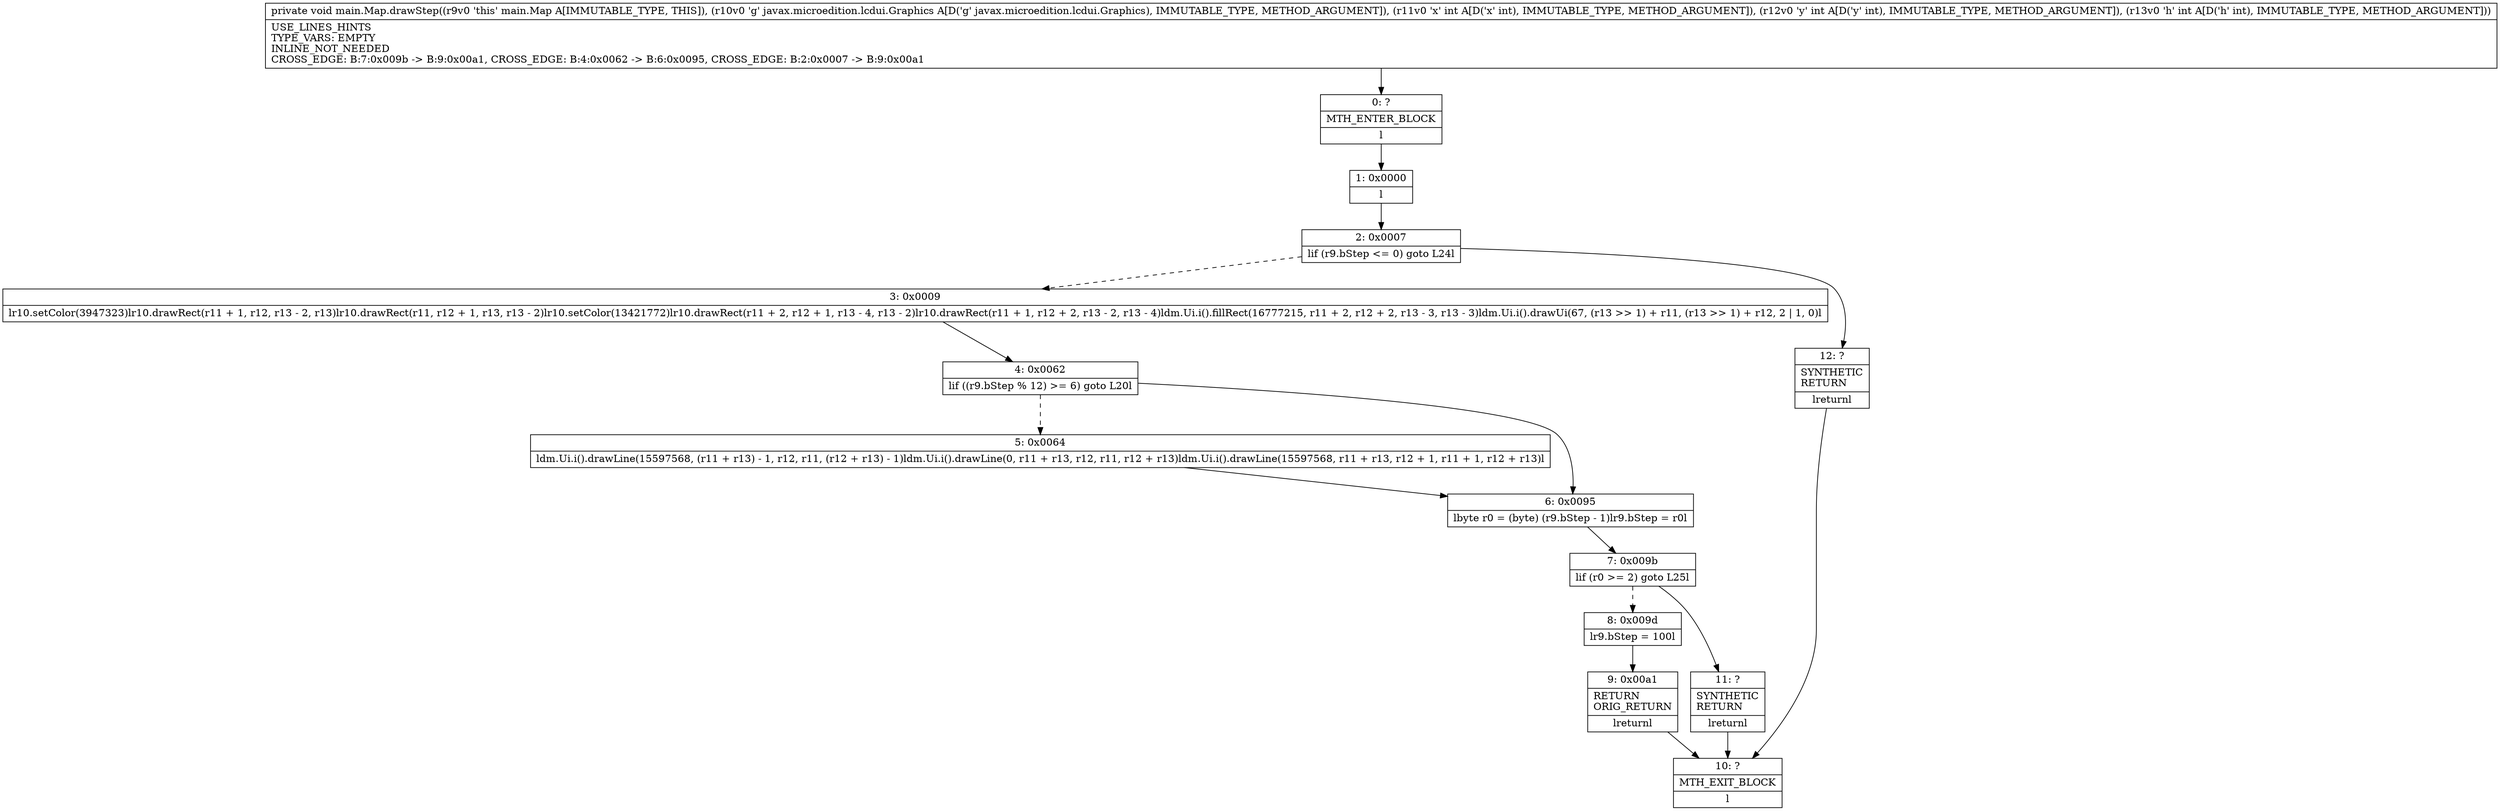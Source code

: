 digraph "CFG formain.Map.drawStep(Ljavax\/microedition\/lcdui\/Graphics;III)V" {
Node_0 [shape=record,label="{0\:\ ?|MTH_ENTER_BLOCK\l|l}"];
Node_1 [shape=record,label="{1\:\ 0x0000|l}"];
Node_2 [shape=record,label="{2\:\ 0x0007|lif (r9.bStep \<= 0) goto L24l}"];
Node_3 [shape=record,label="{3\:\ 0x0009|lr10.setColor(3947323)lr10.drawRect(r11 + 1, r12, r13 \- 2, r13)lr10.drawRect(r11, r12 + 1, r13, r13 \- 2)lr10.setColor(13421772)lr10.drawRect(r11 + 2, r12 + 1, r13 \- 4, r13 \- 2)lr10.drawRect(r11 + 1, r12 + 2, r13 \- 2, r13 \- 4)ldm.Ui.i().fillRect(16777215, r11 + 2, r12 + 2, r13 \- 3, r13 \- 3)ldm.Ui.i().drawUi(67, (r13 \>\> 1) + r11, (r13 \>\> 1) + r12, 2 \| 1, 0)l}"];
Node_4 [shape=record,label="{4\:\ 0x0062|lif ((r9.bStep % 12) \>= 6) goto L20l}"];
Node_5 [shape=record,label="{5\:\ 0x0064|ldm.Ui.i().drawLine(15597568, (r11 + r13) \- 1, r12, r11, (r12 + r13) \- 1)ldm.Ui.i().drawLine(0, r11 + r13, r12, r11, r12 + r13)ldm.Ui.i().drawLine(15597568, r11 + r13, r12 + 1, r11 + 1, r12 + r13)l}"];
Node_6 [shape=record,label="{6\:\ 0x0095|lbyte r0 = (byte) (r9.bStep \- 1)lr9.bStep = r0l}"];
Node_7 [shape=record,label="{7\:\ 0x009b|lif (r0 \>= 2) goto L25l}"];
Node_8 [shape=record,label="{8\:\ 0x009d|lr9.bStep = 100l}"];
Node_9 [shape=record,label="{9\:\ 0x00a1|RETURN\lORIG_RETURN\l|lreturnl}"];
Node_10 [shape=record,label="{10\:\ ?|MTH_EXIT_BLOCK\l|l}"];
Node_11 [shape=record,label="{11\:\ ?|SYNTHETIC\lRETURN\l|lreturnl}"];
Node_12 [shape=record,label="{12\:\ ?|SYNTHETIC\lRETURN\l|lreturnl}"];
MethodNode[shape=record,label="{private void main.Map.drawStep((r9v0 'this' main.Map A[IMMUTABLE_TYPE, THIS]), (r10v0 'g' javax.microedition.lcdui.Graphics A[D('g' javax.microedition.lcdui.Graphics), IMMUTABLE_TYPE, METHOD_ARGUMENT]), (r11v0 'x' int A[D('x' int), IMMUTABLE_TYPE, METHOD_ARGUMENT]), (r12v0 'y' int A[D('y' int), IMMUTABLE_TYPE, METHOD_ARGUMENT]), (r13v0 'h' int A[D('h' int), IMMUTABLE_TYPE, METHOD_ARGUMENT]))  | USE_LINES_HINTS\lTYPE_VARS: EMPTY\lINLINE_NOT_NEEDED\lCROSS_EDGE: B:7:0x009b \-\> B:9:0x00a1, CROSS_EDGE: B:4:0x0062 \-\> B:6:0x0095, CROSS_EDGE: B:2:0x0007 \-\> B:9:0x00a1\l}"];
MethodNode -> Node_0;
Node_0 -> Node_1;
Node_1 -> Node_2;
Node_2 -> Node_3[style=dashed];
Node_2 -> Node_12;
Node_3 -> Node_4;
Node_4 -> Node_5[style=dashed];
Node_4 -> Node_6;
Node_5 -> Node_6;
Node_6 -> Node_7;
Node_7 -> Node_8[style=dashed];
Node_7 -> Node_11;
Node_8 -> Node_9;
Node_9 -> Node_10;
Node_11 -> Node_10;
Node_12 -> Node_10;
}

